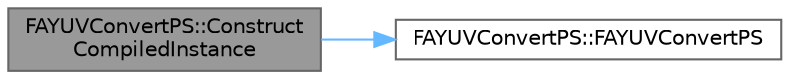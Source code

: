 digraph "FAYUVConvertPS::ConstructCompiledInstance"
{
 // INTERACTIVE_SVG=YES
 // LATEX_PDF_SIZE
  bgcolor="transparent";
  edge [fontname=Helvetica,fontsize=10,labelfontname=Helvetica,labelfontsize=10];
  node [fontname=Helvetica,fontsize=10,shape=box,height=0.2,width=0.4];
  rankdir="LR";
  Node1 [id="Node000001",label="FAYUVConvertPS::Construct\lCompiledInstance",height=0.2,width=0.4,color="gray40", fillcolor="grey60", style="filled", fontcolor="black",tooltip=" "];
  Node1 -> Node2 [id="edge1_Node000001_Node000002",color="steelblue1",style="solid",tooltip=" "];
  Node2 [id="Node000002",label="FAYUVConvertPS::FAYUVConvertPS",height=0.2,width=0.4,color="grey40", fillcolor="white", style="filled",URL="$d0/dd4/classFAYUVConvertPS.html#a67a7e997ee50d23c22502b11ac424ccb",tooltip=" "];
}
